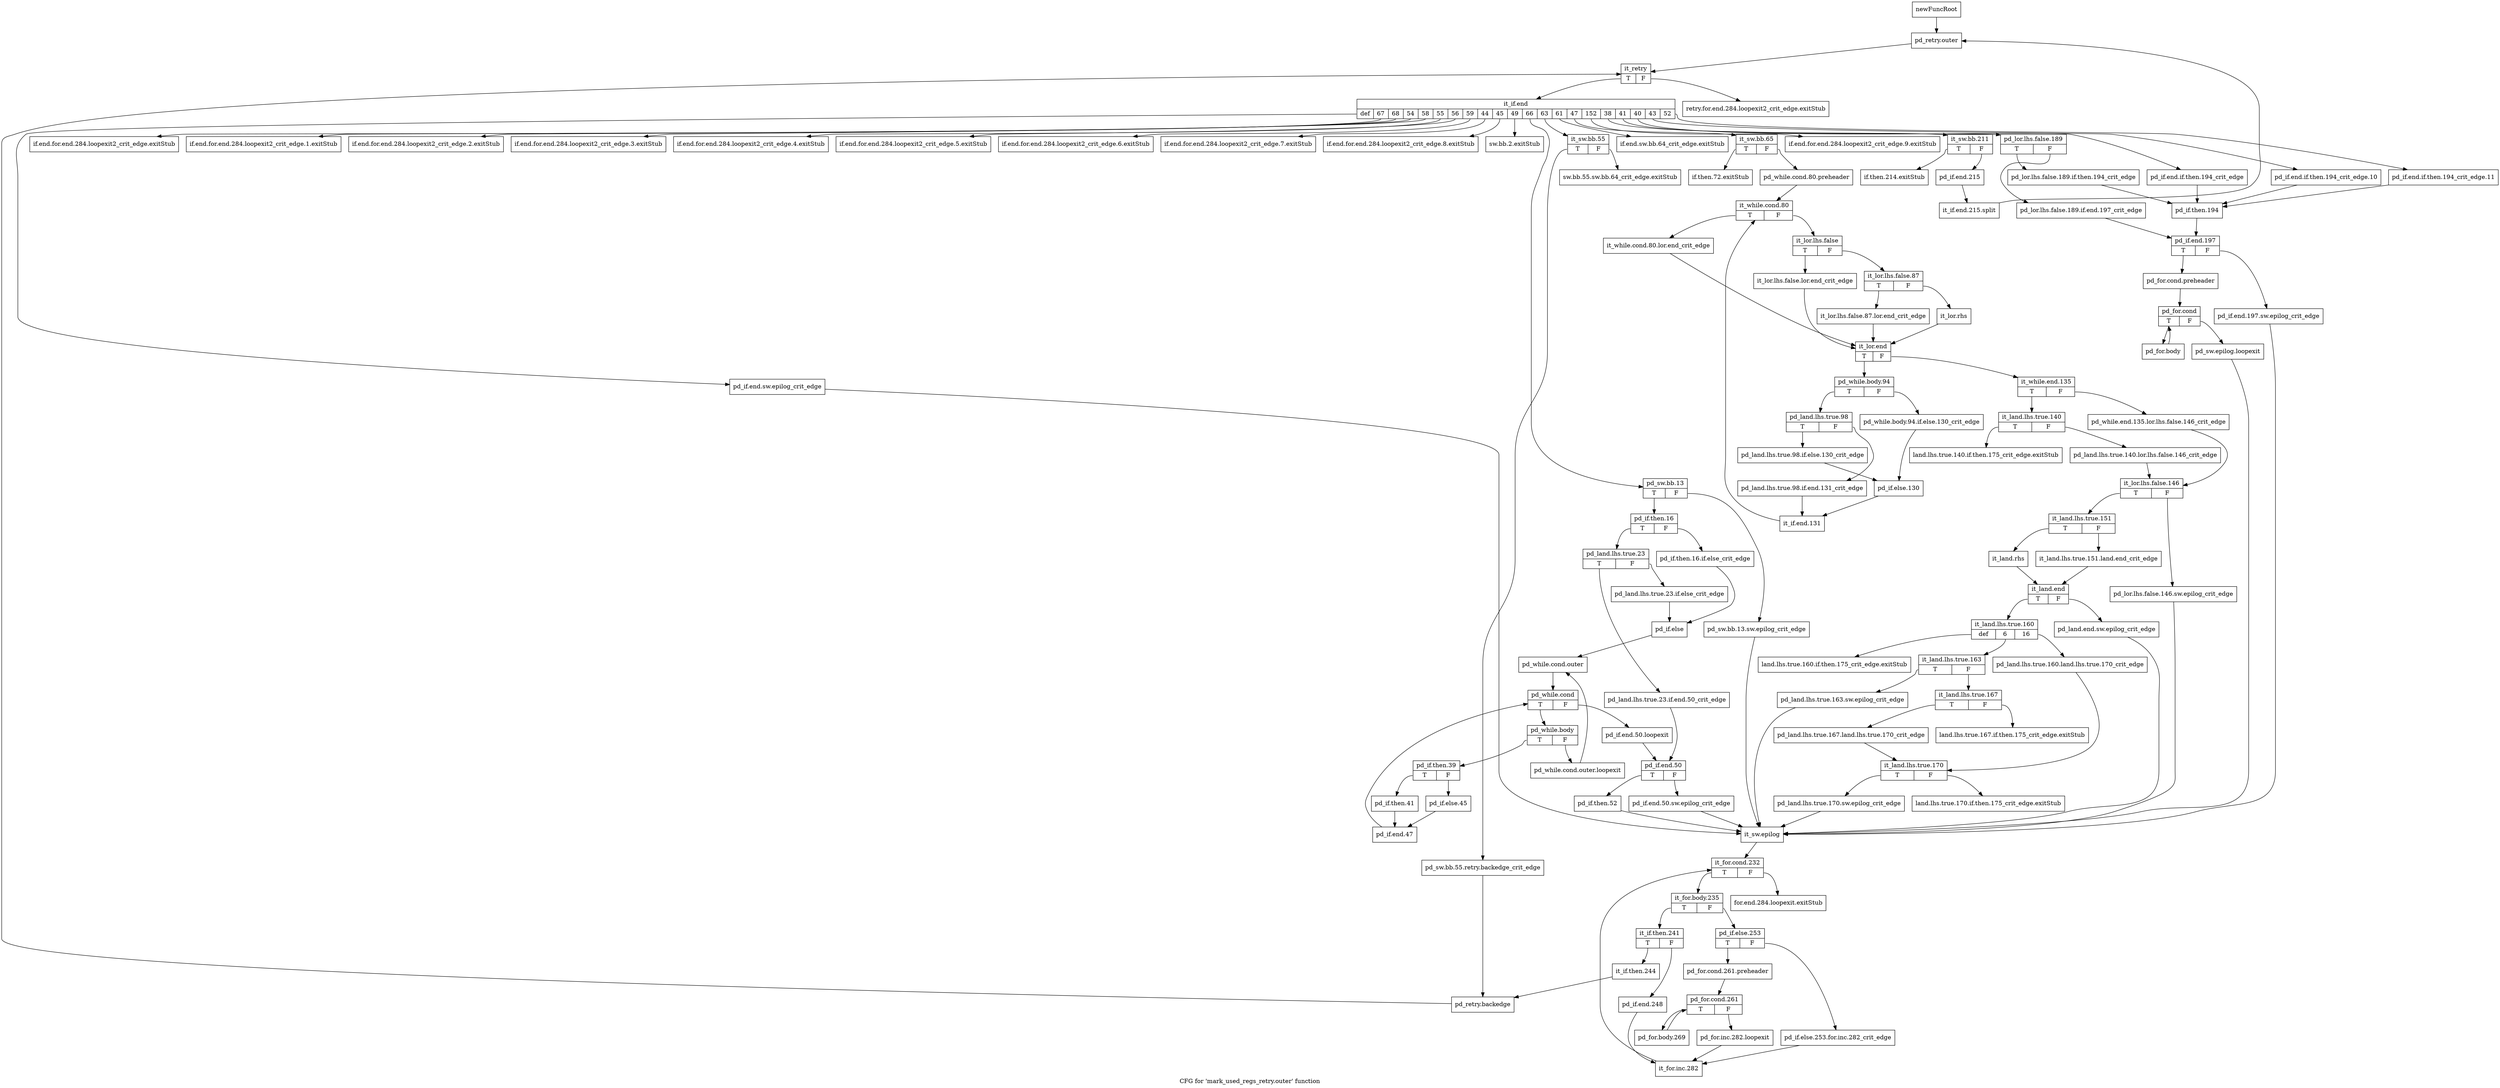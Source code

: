 digraph "CFG for 'mark_used_regs_retry.outer' function" {
	label="CFG for 'mark_used_regs_retry.outer' function";

	Node0x7ad0fd0 [shape=record,label="{newFuncRoot}"];
	Node0x7ad0fd0 -> Node0x7ad16b0;
	Node0x7ad1020 [shape=record,label="{retry.for.end.284.loopexit2_crit_edge.exitStub}"];
	Node0x7ad1070 [shape=record,label="{if.end.for.end.284.loopexit2_crit_edge.exitStub}"];
	Node0x7ad10c0 [shape=record,label="{if.end.for.end.284.loopexit2_crit_edge.1.exitStub}"];
	Node0x7ad1110 [shape=record,label="{if.end.for.end.284.loopexit2_crit_edge.2.exitStub}"];
	Node0x7ad1160 [shape=record,label="{if.end.for.end.284.loopexit2_crit_edge.3.exitStub}"];
	Node0x7ad11b0 [shape=record,label="{if.end.for.end.284.loopexit2_crit_edge.4.exitStub}"];
	Node0x7ad1200 [shape=record,label="{if.end.for.end.284.loopexit2_crit_edge.5.exitStub}"];
	Node0x7ad1250 [shape=record,label="{if.end.for.end.284.loopexit2_crit_edge.6.exitStub}"];
	Node0x7ad12a0 [shape=record,label="{if.end.for.end.284.loopexit2_crit_edge.7.exitStub}"];
	Node0x7ad12f0 [shape=record,label="{if.end.for.end.284.loopexit2_crit_edge.8.exitStub}"];
	Node0x7ad1340 [shape=record,label="{sw.bb.2.exitStub}"];
	Node0x7ad1390 [shape=record,label="{if.end.sw.bb.64_crit_edge.exitStub}"];
	Node0x7ad13e0 [shape=record,label="{if.end.for.end.284.loopexit2_crit_edge.9.exitStub}"];
	Node0x7ad1430 [shape=record,label="{if.then.214.exitStub}"];
	Node0x7ad1480 [shape=record,label="{if.then.72.exitStub}"];
	Node0x7ad14d0 [shape=record,label="{land.lhs.true.140.if.then.175_crit_edge.exitStub}"];
	Node0x7ad1520 [shape=record,label="{land.lhs.true.160.if.then.175_crit_edge.exitStub}"];
	Node0x7ad1570 [shape=record,label="{land.lhs.true.167.if.then.175_crit_edge.exitStub}"];
	Node0x7ad15c0 [shape=record,label="{land.lhs.true.170.if.then.175_crit_edge.exitStub}"];
	Node0x7ad1610 [shape=record,label="{sw.bb.55.sw.bb.64_crit_edge.exitStub}"];
	Node0x7ad1660 [shape=record,label="{for.end.284.loopexit.exitStub}"];
	Node0x7ad16b0 [shape=record,label="{pd_retry.outer}"];
	Node0x7ad16b0 -> Node0x7ad1700;
	Node0x7ad1700 [shape=record,label="{it_retry|{<s0>T|<s1>F}}"];
	Node0x7ad1700:s0 -> Node0x7ad1750;
	Node0x7ad1700:s1 -> Node0x7ad1020;
	Node0x7ad1750 [shape=record,label="{it_if.end|{<s0>def|<s1>67|<s2>68|<s3>54|<s4>58|<s5>55|<s6>56|<s7>59|<s8>44|<s9>45|<s10>49|<s11>66|<s12>63|<s13>61|<s14>47|<s15>152|<s16>38|<s17>41|<s18>40|<s19>43|<s20>52}}"];
	Node0x7ad1750:s0 -> Node0x7ad2e70;
	Node0x7ad1750:s1 -> Node0x7ad1070;
	Node0x7ad1750:s2 -> Node0x7ad10c0;
	Node0x7ad1750:s3 -> Node0x7ad1110;
	Node0x7ad1750:s4 -> Node0x7ad1160;
	Node0x7ad1750:s5 -> Node0x7ad11b0;
	Node0x7ad1750:s6 -> Node0x7ad1200;
	Node0x7ad1750:s7 -> Node0x7ad1250;
	Node0x7ad1750:s8 -> Node0x7ad12a0;
	Node0x7ad1750:s9 -> Node0x7ad12f0;
	Node0x7ad1750:s10 -> Node0x7ad1340;
	Node0x7ad1750:s11 -> Node0x7ad2830;
	Node0x7ad1750:s12 -> Node0x7ad2790;
	Node0x7ad1750:s13 -> Node0x7ad1390;
	Node0x7ad1750:s14 -> Node0x7ad1c50;
	Node0x7ad1750:s15 -> Node0x7ad13e0;
	Node0x7ad1750:s16 -> Node0x7ad1bb0;
	Node0x7ad1750:s17 -> Node0x7ad1890;
	Node0x7ad1750:s18 -> Node0x7ad1840;
	Node0x7ad1750:s19 -> Node0x7ad17f0;
	Node0x7ad1750:s20 -> Node0x7ad17a0;
	Node0x7ad17a0 [shape=record,label="{pd_if.end.if.then.194_crit_edge.11}"];
	Node0x7ad17a0 -> Node0x7ad1980;
	Node0x7ad17f0 [shape=record,label="{pd_if.end.if.then.194_crit_edge.10}"];
	Node0x7ad17f0 -> Node0x7ad1980;
	Node0x7ad1840 [shape=record,label="{pd_if.end.if.then.194_crit_edge}"];
	Node0x7ad1840 -> Node0x7ad1980;
	Node0x7ad1890 [shape=record,label="{pd_lor.lhs.false.189|{<s0>T|<s1>F}}"];
	Node0x7ad1890:s0 -> Node0x7ad1930;
	Node0x7ad1890:s1 -> Node0x7ad18e0;
	Node0x7ad18e0 [shape=record,label="{pd_lor.lhs.false.189.if.end.197_crit_edge}"];
	Node0x7ad18e0 -> Node0x7ad19d0;
	Node0x7ad1930 [shape=record,label="{pd_lor.lhs.false.189.if.then.194_crit_edge}"];
	Node0x7ad1930 -> Node0x7ad1980;
	Node0x7ad1980 [shape=record,label="{pd_if.then.194}"];
	Node0x7ad1980 -> Node0x7ad19d0;
	Node0x7ad19d0 [shape=record,label="{pd_if.end.197|{<s0>T|<s1>F}}"];
	Node0x7ad19d0:s0 -> Node0x7ad1a70;
	Node0x7ad19d0:s1 -> Node0x7ad1a20;
	Node0x7ad1a20 [shape=record,label="{pd_if.end.197.sw.epilog_crit_edge}"];
	Node0x7ad1a20 -> Node0x7ad2ec0;
	Node0x7ad1a70 [shape=record,label="{pd_for.cond.preheader}"];
	Node0x7ad1a70 -> Node0x7ad1ac0;
	Node0x7ad1ac0 [shape=record,label="{pd_for.cond|{<s0>T|<s1>F}}"];
	Node0x7ad1ac0:s0 -> Node0x7ad1b60;
	Node0x7ad1ac0:s1 -> Node0x7ad1b10;
	Node0x7ad1b10 [shape=record,label="{pd_sw.epilog.loopexit}"];
	Node0x7ad1b10 -> Node0x7ad2ec0;
	Node0x7ad1b60 [shape=record,label="{pd_for.body}"];
	Node0x7ad1b60 -> Node0x7ad1ac0;
	Node0x7ad1bb0 [shape=record,label="{it_sw.bb.211|{<s0>T|<s1>F}}"];
	Node0x7ad1bb0:s0 -> Node0x7ad1430;
	Node0x7ad1bb0:s1 -> Node0x7ad1c00;
	Node0x7ad1c00 [shape=record,label="{pd_if.end.215}"];
	Node0x7ad1c00 -> Node0xf63b6c0;
	Node0xf63b6c0 [shape=record,label="{it_if.end.215.split}"];
	Node0xf63b6c0 -> Node0x7ad16b0;
	Node0x7ad1c50 [shape=record,label="{it_sw.bb.65|{<s0>T|<s1>F}}"];
	Node0x7ad1c50:s0 -> Node0x7ad1480;
	Node0x7ad1c50:s1 -> Node0x7ad1ca0;
	Node0x7ad1ca0 [shape=record,label="{pd_while.cond.80.preheader}"];
	Node0x7ad1ca0 -> Node0x7ad1cf0;
	Node0x7ad1cf0 [shape=record,label="{it_while.cond.80|{<s0>T|<s1>F}}"];
	Node0x7ad1cf0:s0 -> Node0x7ad1ed0;
	Node0x7ad1cf0:s1 -> Node0x7ad1d40;
	Node0x7ad1d40 [shape=record,label="{it_lor.lhs.false|{<s0>T|<s1>F}}"];
	Node0x7ad1d40:s0 -> Node0x7ad1e80;
	Node0x7ad1d40:s1 -> Node0x7ad1d90;
	Node0x7ad1d90 [shape=record,label="{it_lor.lhs.false.87|{<s0>T|<s1>F}}"];
	Node0x7ad1d90:s0 -> Node0x7ad1e30;
	Node0x7ad1d90:s1 -> Node0x7ad1de0;
	Node0x7ad1de0 [shape=record,label="{it_lor.rhs}"];
	Node0x7ad1de0 -> Node0x7ad1f20;
	Node0x7ad1e30 [shape=record,label="{it_lor.lhs.false.87.lor.end_crit_edge}"];
	Node0x7ad1e30 -> Node0x7ad1f20;
	Node0x7ad1e80 [shape=record,label="{it_lor.lhs.false.lor.end_crit_edge}"];
	Node0x7ad1e80 -> Node0x7ad1f20;
	Node0x7ad1ed0 [shape=record,label="{it_while.cond.80.lor.end_crit_edge}"];
	Node0x7ad1ed0 -> Node0x7ad1f20;
	Node0x7ad1f20 [shape=record,label="{it_lor.end|{<s0>T|<s1>F}}"];
	Node0x7ad1f20:s0 -> Node0x7ad2560;
	Node0x7ad1f20:s1 -> Node0x7ad1f70;
	Node0x7ad1f70 [shape=record,label="{it_while.end.135|{<s0>T|<s1>F}}"];
	Node0x7ad1f70:s0 -> Node0x7ad2010;
	Node0x7ad1f70:s1 -> Node0x7ad1fc0;
	Node0x7ad1fc0 [shape=record,label="{pd_while.end.135.lor.lhs.false.146_crit_edge}"];
	Node0x7ad1fc0 -> Node0x7ad20b0;
	Node0x7ad2010 [shape=record,label="{it_land.lhs.true.140|{<s0>T|<s1>F}}"];
	Node0x7ad2010:s0 -> Node0x7ad14d0;
	Node0x7ad2010:s1 -> Node0x7ad2060;
	Node0x7ad2060 [shape=record,label="{pd_land.lhs.true.140.lor.lhs.false.146_crit_edge}"];
	Node0x7ad2060 -> Node0x7ad20b0;
	Node0x7ad20b0 [shape=record,label="{it_lor.lhs.false.146|{<s0>T|<s1>F}}"];
	Node0x7ad20b0:s0 -> Node0x7ad2150;
	Node0x7ad20b0:s1 -> Node0x7ad2100;
	Node0x7ad2100 [shape=record,label="{pd_lor.lhs.false.146.sw.epilog_crit_edge}"];
	Node0x7ad2100 -> Node0x7ad2ec0;
	Node0x7ad2150 [shape=record,label="{it_land.lhs.true.151|{<s0>T|<s1>F}}"];
	Node0x7ad2150:s0 -> Node0x7ad21f0;
	Node0x7ad2150:s1 -> Node0x7ad21a0;
	Node0x7ad21a0 [shape=record,label="{it_land.lhs.true.151.land.end_crit_edge}"];
	Node0x7ad21a0 -> Node0x7ad2240;
	Node0x7ad21f0 [shape=record,label="{it_land.rhs}"];
	Node0x7ad21f0 -> Node0x7ad2240;
	Node0x7ad2240 [shape=record,label="{it_land.end|{<s0>T|<s1>F}}"];
	Node0x7ad2240:s0 -> Node0x7ad22e0;
	Node0x7ad2240:s1 -> Node0x7ad2290;
	Node0x7ad2290 [shape=record,label="{pd_land.end.sw.epilog_crit_edge}"];
	Node0x7ad2290 -> Node0x7ad2ec0;
	Node0x7ad22e0 [shape=record,label="{it_land.lhs.true.160|{<s0>def|<s1>6|<s2>16}}"];
	Node0x7ad22e0:s0 -> Node0x7ad1520;
	Node0x7ad22e0:s1 -> Node0x7ad2380;
	Node0x7ad22e0:s2 -> Node0x7ad2330;
	Node0x7ad2330 [shape=record,label="{pd_land.lhs.true.160.land.lhs.true.170_crit_edge}"];
	Node0x7ad2330 -> Node0x7ad2470;
	Node0x7ad2380 [shape=record,label="{it_land.lhs.true.163|{<s0>T|<s1>F}}"];
	Node0x7ad2380:s0 -> Node0x7ad2510;
	Node0x7ad2380:s1 -> Node0x7ad23d0;
	Node0x7ad23d0 [shape=record,label="{it_land.lhs.true.167|{<s0>T|<s1>F}}"];
	Node0x7ad23d0:s0 -> Node0x7ad2420;
	Node0x7ad23d0:s1 -> Node0x7ad1570;
	Node0x7ad2420 [shape=record,label="{pd_land.lhs.true.167.land.lhs.true.170_crit_edge}"];
	Node0x7ad2420 -> Node0x7ad2470;
	Node0x7ad2470 [shape=record,label="{it_land.lhs.true.170|{<s0>T|<s1>F}}"];
	Node0x7ad2470:s0 -> Node0x7ad24c0;
	Node0x7ad2470:s1 -> Node0x7ad15c0;
	Node0x7ad24c0 [shape=record,label="{pd_land.lhs.true.170.sw.epilog_crit_edge}"];
	Node0x7ad24c0 -> Node0x7ad2ec0;
	Node0x7ad2510 [shape=record,label="{pd_land.lhs.true.163.sw.epilog_crit_edge}"];
	Node0x7ad2510 -> Node0x7ad2ec0;
	Node0x7ad2560 [shape=record,label="{pd_while.body.94|{<s0>T|<s1>F}}"];
	Node0x7ad2560:s0 -> Node0x7ad2600;
	Node0x7ad2560:s1 -> Node0x7ad25b0;
	Node0x7ad25b0 [shape=record,label="{pd_while.body.94.if.else.130_crit_edge}"];
	Node0x7ad25b0 -> Node0x7ad26f0;
	Node0x7ad2600 [shape=record,label="{pd_land.lhs.true.98|{<s0>T|<s1>F}}"];
	Node0x7ad2600:s0 -> Node0x7ad26a0;
	Node0x7ad2600:s1 -> Node0x7ad2650;
	Node0x7ad2650 [shape=record,label="{pd_land.lhs.true.98.if.end.131_crit_edge}"];
	Node0x7ad2650 -> Node0x7ad2740;
	Node0x7ad26a0 [shape=record,label="{pd_land.lhs.true.98.if.else.130_crit_edge}"];
	Node0x7ad26a0 -> Node0x7ad26f0;
	Node0x7ad26f0 [shape=record,label="{pd_if.else.130}"];
	Node0x7ad26f0 -> Node0x7ad2740;
	Node0x7ad2740 [shape=record,label="{it_if.end.131}"];
	Node0x7ad2740 -> Node0x7ad1cf0;
	Node0x7ad2790 [shape=record,label="{it_sw.bb.55|{<s0>T|<s1>F}}"];
	Node0x7ad2790:s0 -> Node0x7ad27e0;
	Node0x7ad2790:s1 -> Node0x7ad1610;
	Node0x7ad27e0 [shape=record,label="{pd_sw.bb.55.retry.backedge_crit_edge}"];
	Node0x7ad27e0 -> Node0x7ad32d0;
	Node0x7ad2830 [shape=record,label="{pd_sw.bb.13|{<s0>T|<s1>F}}"];
	Node0x7ad2830:s0 -> Node0x7ad28d0;
	Node0x7ad2830:s1 -> Node0x7ad2880;
	Node0x7ad2880 [shape=record,label="{pd_sw.bb.13.sw.epilog_crit_edge}"];
	Node0x7ad2880 -> Node0x7ad2ec0;
	Node0x7ad28d0 [shape=record,label="{pd_if.then.16|{<s0>T|<s1>F}}"];
	Node0x7ad28d0:s0 -> Node0x7ad2970;
	Node0x7ad28d0:s1 -> Node0x7ad2920;
	Node0x7ad2920 [shape=record,label="{pd_if.then.16.if.else_crit_edge}"];
	Node0x7ad2920 -> Node0x7ad2a10;
	Node0x7ad2970 [shape=record,label="{pd_land.lhs.true.23|{<s0>T|<s1>F}}"];
	Node0x7ad2970:s0 -> Node0x7ad2d30;
	Node0x7ad2970:s1 -> Node0x7ad29c0;
	Node0x7ad29c0 [shape=record,label="{pd_land.lhs.true.23.if.else_crit_edge}"];
	Node0x7ad29c0 -> Node0x7ad2a10;
	Node0x7ad2a10 [shape=record,label="{pd_if.else}"];
	Node0x7ad2a10 -> Node0x7ad2a60;
	Node0x7ad2a60 [shape=record,label="{pd_while.cond.outer}"];
	Node0x7ad2a60 -> Node0x7ad2ab0;
	Node0x7ad2ab0 [shape=record,label="{pd_while.cond|{<s0>T|<s1>F}}"];
	Node0x7ad2ab0:s0 -> Node0x7ad2b50;
	Node0x7ad2ab0:s1 -> Node0x7ad2b00;
	Node0x7ad2b00 [shape=record,label="{pd_if.end.50.loopexit}"];
	Node0x7ad2b00 -> Node0x7ad2d80;
	Node0x7ad2b50 [shape=record,label="{pd_while.body|{<s0>T|<s1>F}}"];
	Node0x7ad2b50:s0 -> Node0x7ad2bf0;
	Node0x7ad2b50:s1 -> Node0x7ad2ba0;
	Node0x7ad2ba0 [shape=record,label="{pd_while.cond.outer.loopexit}"];
	Node0x7ad2ba0 -> Node0x7ad2a60;
	Node0x7ad2bf0 [shape=record,label="{pd_if.then.39|{<s0>T|<s1>F}}"];
	Node0x7ad2bf0:s0 -> Node0x7ad2c90;
	Node0x7ad2bf0:s1 -> Node0x7ad2c40;
	Node0x7ad2c40 [shape=record,label="{pd_if.else.45}"];
	Node0x7ad2c40 -> Node0x7ad2ce0;
	Node0x7ad2c90 [shape=record,label="{pd_if.then.41}"];
	Node0x7ad2c90 -> Node0x7ad2ce0;
	Node0x7ad2ce0 [shape=record,label="{pd_if.end.47}"];
	Node0x7ad2ce0 -> Node0x7ad2ab0;
	Node0x7ad2d30 [shape=record,label="{pd_land.lhs.true.23.if.end.50_crit_edge}"];
	Node0x7ad2d30 -> Node0x7ad2d80;
	Node0x7ad2d80 [shape=record,label="{pd_if.end.50|{<s0>T|<s1>F}}"];
	Node0x7ad2d80:s0 -> Node0x7ad2e20;
	Node0x7ad2d80:s1 -> Node0x7ad2dd0;
	Node0x7ad2dd0 [shape=record,label="{pd_if.end.50.sw.epilog_crit_edge}"];
	Node0x7ad2dd0 -> Node0x7ad2ec0;
	Node0x7ad2e20 [shape=record,label="{pd_if.then.52}"];
	Node0x7ad2e20 -> Node0x7ad2ec0;
	Node0x7ad2e70 [shape=record,label="{pd_if.end.sw.epilog_crit_edge}"];
	Node0x7ad2e70 -> Node0x7ad2ec0;
	Node0x7ad2ec0 [shape=record,label="{it_sw.epilog}"];
	Node0x7ad2ec0 -> Node0x7ad2f10;
	Node0x7ad2f10 [shape=record,label="{it_for.cond.232|{<s0>T|<s1>F}}"];
	Node0x7ad2f10:s0 -> Node0x7ad2f60;
	Node0x7ad2f10:s1 -> Node0x7ad1660;
	Node0x7ad2f60 [shape=record,label="{it_for.body.235|{<s0>T|<s1>F}}"];
	Node0x7ad2f60:s0 -> Node0x7ad3190;
	Node0x7ad2f60:s1 -> Node0x7ad2fb0;
	Node0x7ad2fb0 [shape=record,label="{pd_if.else.253|{<s0>T|<s1>F}}"];
	Node0x7ad2fb0:s0 -> Node0x7ad3050;
	Node0x7ad2fb0:s1 -> Node0x7ad3000;
	Node0x7ad3000 [shape=record,label="{pd_if.else.253.for.inc.282_crit_edge}"];
	Node0x7ad3000 -> Node0x7ad3230;
	Node0x7ad3050 [shape=record,label="{pd_for.cond.261.preheader}"];
	Node0x7ad3050 -> Node0x7ad30a0;
	Node0x7ad30a0 [shape=record,label="{pd_for.cond.261|{<s0>T|<s1>F}}"];
	Node0x7ad30a0:s0 -> Node0x7ad3140;
	Node0x7ad30a0:s1 -> Node0x7ad30f0;
	Node0x7ad30f0 [shape=record,label="{pd_for.inc.282.loopexit}"];
	Node0x7ad30f0 -> Node0x7ad3230;
	Node0x7ad3140 [shape=record,label="{pd_for.body.269}"];
	Node0x7ad3140 -> Node0x7ad30a0;
	Node0x7ad3190 [shape=record,label="{it_if.then.241|{<s0>T|<s1>F}}"];
	Node0x7ad3190:s0 -> Node0x7ad3280;
	Node0x7ad3190:s1 -> Node0x7ad31e0;
	Node0x7ad31e0 [shape=record,label="{pd_if.end.248}"];
	Node0x7ad31e0 -> Node0x7ad3230;
	Node0x7ad3230 [shape=record,label="{it_for.inc.282}"];
	Node0x7ad3230 -> Node0x7ad2f10;
	Node0x7ad3280 [shape=record,label="{it_if.then.244}"];
	Node0x7ad3280 -> Node0x7ad32d0;
	Node0x7ad32d0 [shape=record,label="{pd_retry.backedge}"];
	Node0x7ad32d0 -> Node0x7ad1700;
}
